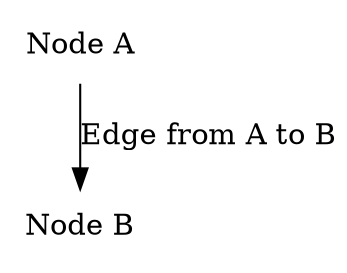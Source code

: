 // Basic Graphviz Example
digraph {
	node [shape=plaintext]
	A [label="Node A"]
	B [label="Node B"]
	A -> B [label="Edge from A to B"]
}

